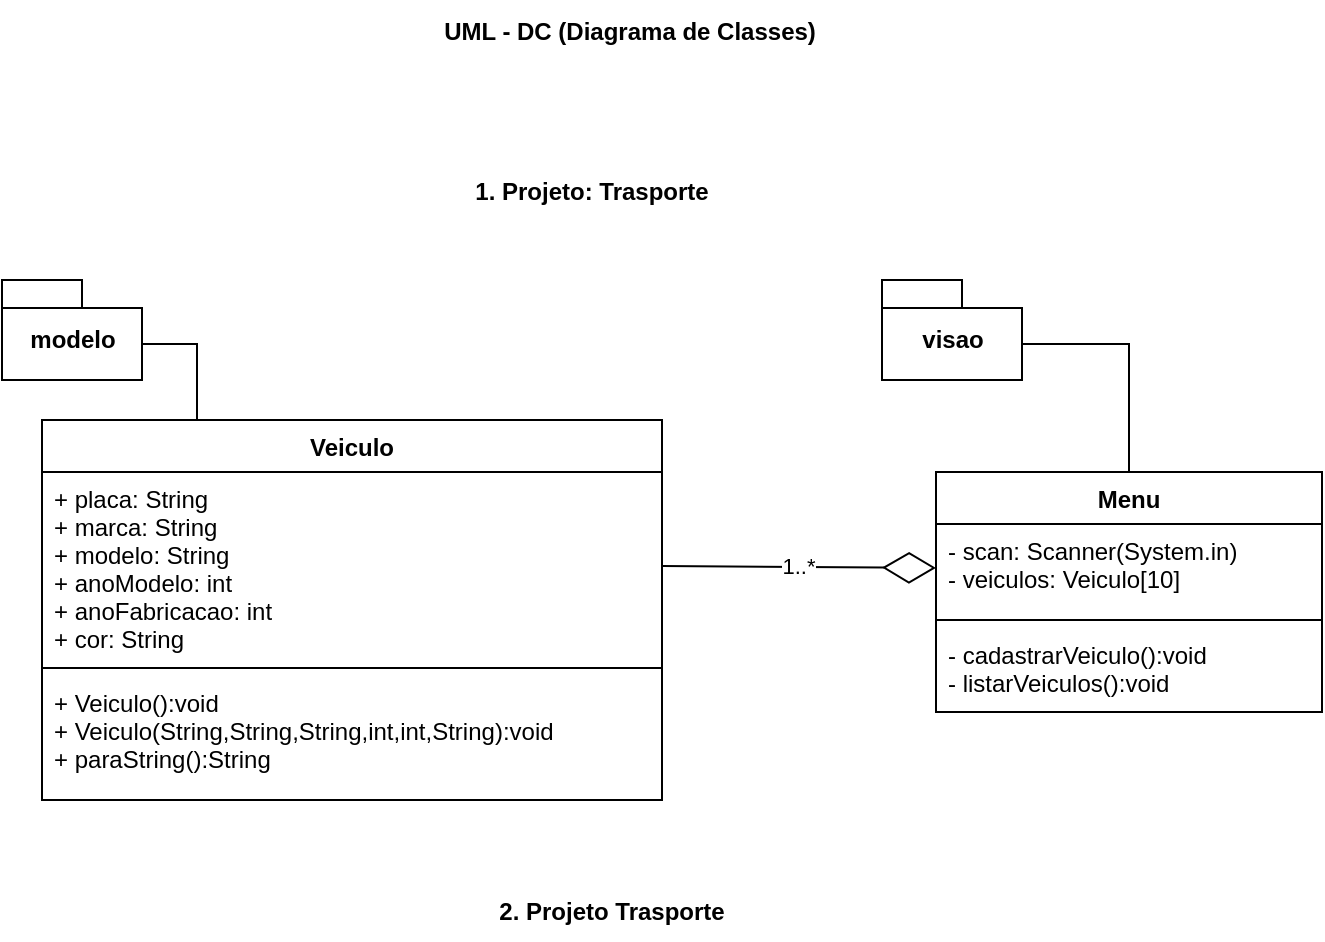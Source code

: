 <mxfile version="17.1.3" type="device"><diagram id="S9yKZdkdG5dlSmAfzdQL" name="Page-1"><mxGraphModel dx="981" dy="526" grid="1" gridSize="10" guides="1" tooltips="1" connect="1" arrows="1" fold="1" page="1" pageScale="1" pageWidth="827" pageHeight="1169" math="0" shadow="0"><root><mxCell id="0"/><mxCell id="1" parent="0"/><mxCell id="QkXjCzggPNmqPgLeOgui-13" style="edgeStyle=orthogonalEdgeStyle;rounded=0;orthogonalLoop=1;jettySize=auto;html=1;exitX=0.25;exitY=0;exitDx=0;exitDy=0;entryX=0;entryY=0;entryDx=70;entryDy=32;entryPerimeter=0;endArrow=none;endFill=0;" edge="1" parent="1" source="QkXjCzggPNmqPgLeOgui-1" target="QkXjCzggPNmqPgLeOgui-6"><mxGeometry relative="1" as="geometry"/></mxCell><mxCell id="QkXjCzggPNmqPgLeOgui-1" value="Veiculo" style="swimlane;fontStyle=1;align=center;verticalAlign=top;childLayout=stackLayout;horizontal=1;startSize=26;horizontalStack=0;resizeParent=1;resizeParentMax=0;resizeLast=0;collapsible=1;marginBottom=0;" vertex="1" parent="1"><mxGeometry x="120" y="240" width="310" height="190" as="geometry"/></mxCell><mxCell id="QkXjCzggPNmqPgLeOgui-2" value="+ placa: String&#10;+ marca: String&#10;+ modelo: String&#10;+ anoModelo: int&#10;+ anoFabricacao: int&#10;+ cor: String&#10;" style="text;strokeColor=none;fillColor=none;align=left;verticalAlign=top;spacingLeft=4;spacingRight=4;overflow=hidden;rotatable=0;points=[[0,0.5],[1,0.5]];portConstraint=eastwest;" vertex="1" parent="QkXjCzggPNmqPgLeOgui-1"><mxGeometry y="26" width="310" height="94" as="geometry"/></mxCell><mxCell id="QkXjCzggPNmqPgLeOgui-3" value="" style="line;strokeWidth=1;fillColor=none;align=left;verticalAlign=middle;spacingTop=-1;spacingLeft=3;spacingRight=3;rotatable=0;labelPosition=right;points=[];portConstraint=eastwest;" vertex="1" parent="QkXjCzggPNmqPgLeOgui-1"><mxGeometry y="120" width="310" height="8" as="geometry"/></mxCell><mxCell id="QkXjCzggPNmqPgLeOgui-4" value="+ Veiculo():void&#10;+ Veiculo(String,String,String,int,int,String):void&#10;+ paraString():String" style="text;strokeColor=none;fillColor=none;align=left;verticalAlign=top;spacingLeft=4;spacingRight=4;overflow=hidden;rotatable=0;points=[[0,0.5],[1,0.5]];portConstraint=eastwest;" vertex="1" parent="QkXjCzggPNmqPgLeOgui-1"><mxGeometry y="128" width="310" height="62" as="geometry"/></mxCell><mxCell id="QkXjCzggPNmqPgLeOgui-5" value="1. Projeto: Trasporte" style="text;align=center;fontStyle=1;verticalAlign=middle;spacingLeft=3;spacingRight=3;strokeColor=none;rotatable=0;points=[[0,0.5],[1,0.5]];portConstraint=eastwest;" vertex="1" parent="1"><mxGeometry x="320" y="110" width="150" height="30" as="geometry"/></mxCell><mxCell id="QkXjCzggPNmqPgLeOgui-6" value="modelo" style="shape=folder;fontStyle=1;spacingTop=10;tabWidth=40;tabHeight=14;tabPosition=left;html=1;" vertex="1" parent="1"><mxGeometry x="100" y="170" width="70" height="50" as="geometry"/></mxCell><mxCell id="QkXjCzggPNmqPgLeOgui-7" value="visao" style="shape=folder;fontStyle=1;spacingTop=10;tabWidth=40;tabHeight=14;tabPosition=left;html=1;" vertex="1" parent="1"><mxGeometry x="540" y="170" width="70" height="50" as="geometry"/></mxCell><mxCell id="QkXjCzggPNmqPgLeOgui-14" style="edgeStyle=orthogonalEdgeStyle;rounded=0;orthogonalLoop=1;jettySize=auto;html=1;exitX=0.5;exitY=0;exitDx=0;exitDy=0;entryX=0;entryY=0;entryDx=70;entryDy=32;entryPerimeter=0;endArrow=none;endFill=0;" edge="1" parent="1" source="QkXjCzggPNmqPgLeOgui-8" target="QkXjCzggPNmqPgLeOgui-7"><mxGeometry relative="1" as="geometry"/></mxCell><mxCell id="QkXjCzggPNmqPgLeOgui-8" value="Menu" style="swimlane;fontStyle=1;align=center;verticalAlign=top;childLayout=stackLayout;horizontal=1;startSize=26;horizontalStack=0;resizeParent=1;resizeParentMax=0;resizeLast=0;collapsible=1;marginBottom=0;" vertex="1" parent="1"><mxGeometry x="567" y="266" width="193" height="120" as="geometry"/></mxCell><mxCell id="QkXjCzggPNmqPgLeOgui-9" value="- scan: Scanner(System.in)&#10;- veiculos: Veiculo[10]" style="text;strokeColor=none;fillColor=none;align=left;verticalAlign=top;spacingLeft=4;spacingRight=4;overflow=hidden;rotatable=0;points=[[0,0.5],[1,0.5]];portConstraint=eastwest;" vertex="1" parent="QkXjCzggPNmqPgLeOgui-8"><mxGeometry y="26" width="193" height="44" as="geometry"/></mxCell><mxCell id="QkXjCzggPNmqPgLeOgui-10" value="" style="line;strokeWidth=1;fillColor=none;align=left;verticalAlign=middle;spacingTop=-1;spacingLeft=3;spacingRight=3;rotatable=0;labelPosition=right;points=[];portConstraint=eastwest;" vertex="1" parent="QkXjCzggPNmqPgLeOgui-8"><mxGeometry y="70" width="193" height="8" as="geometry"/></mxCell><mxCell id="QkXjCzggPNmqPgLeOgui-11" value="- cadastrarVeiculo():void&#10;- listarVeiculos():void" style="text;strokeColor=none;fillColor=none;align=left;verticalAlign=top;spacingLeft=4;spacingRight=4;overflow=hidden;rotatable=0;points=[[0,0.5],[1,0.5]];portConstraint=eastwest;" vertex="1" parent="QkXjCzggPNmqPgLeOgui-8"><mxGeometry y="78" width="193" height="42" as="geometry"/></mxCell><mxCell id="QkXjCzggPNmqPgLeOgui-12" value="1..*" style="endArrow=diamondThin;endFill=0;endSize=24;html=1;rounded=0;exitX=1;exitY=0.5;exitDx=0;exitDy=0;entryX=0;entryY=0.5;entryDx=0;entryDy=0;" edge="1" parent="1" source="QkXjCzggPNmqPgLeOgui-2" target="QkXjCzggPNmqPgLeOgui-9"><mxGeometry width="160" relative="1" as="geometry"><mxPoint x="350" y="280" as="sourcePoint"/><mxPoint x="510" y="280" as="targetPoint"/></mxGeometry></mxCell><mxCell id="QkXjCzggPNmqPgLeOgui-15" value="2. Projeto Trasporte" style="text;align=center;fontStyle=1;verticalAlign=middle;spacingLeft=3;spacingRight=3;strokeColor=none;rotatable=0;points=[[0,0.5],[1,0.5]];portConstraint=eastwest;" vertex="1" parent="1"><mxGeometry x="330" y="470" width="150" height="30" as="geometry"/></mxCell><mxCell id="QkXjCzggPNmqPgLeOgui-16" value="UML - DC (Diagrama de Classes)" style="text;align=center;fontStyle=1;verticalAlign=middle;spacingLeft=3;spacingRight=3;strokeColor=none;rotatable=0;points=[[0,0.5],[1,0.5]];portConstraint=eastwest;" vertex="1" parent="1"><mxGeometry x="309" y="30" width="210" height="30" as="geometry"/></mxCell></root></mxGraphModel></diagram></mxfile>